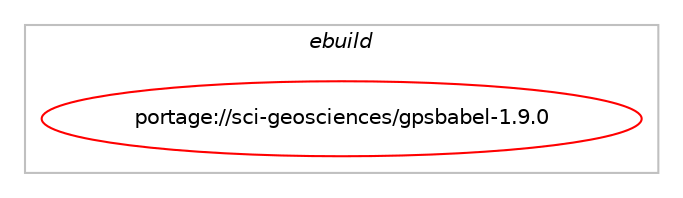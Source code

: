digraph prolog {

# *************
# Graph options
# *************

newrank=true;
concentrate=true;
compound=true;
graph [rankdir=LR,fontname=Helvetica,fontsize=10,ranksep=1.5];#, ranksep=2.5, nodesep=0.2];
edge  [arrowhead=vee];
node  [fontname=Helvetica,fontsize=10];

# **********
# The ebuild
# **********

subgraph cluster_leftcol {
color=gray;
label=<<i>ebuild</i>>;
id [label="portage://sci-geosciences/gpsbabel-1.9.0", color=red, width=4, href="../sci-geosciences/gpsbabel-1.9.0.svg"];
}

# ****************
# The dependencies
# ****************

subgraph cluster_midcol {
color=gray;
label=<<i>dependencies</i>>;
subgraph cluster_compile {
fillcolor="#eeeeee";
style=filled;
label=<<i>compile</i>>;
# *** BEGIN UNKNOWN DEPENDENCY TYPE (TODO) ***
# id -> equal(use_conditional_group(negative,qt6,portage://sci-geosciences/gpsbabel-1.9.0,[package_dependency(portage://sci-geosciences/gpsbabel-1.9.0,install,no,dev-qt,qtcore,none,[,,],[slot(5)],[]),package_dependency(portage://sci-geosciences/gpsbabel-1.9.0,install,no,dev-qt,qtgui,none,[,,],[slot(5)],[]),package_dependency(portage://sci-geosciences/gpsbabel-1.9.0,install,no,dev-qt,qtnetwork,none,[,,],[slot(5)],[]),package_dependency(portage://sci-geosciences/gpsbabel-1.9.0,install,no,dev-qt,qtserialport,none,[,,],[slot(5)],[]),package_dependency(portage://sci-geosciences/gpsbabel-1.9.0,install,no,dev-qt,qtwebchannel,none,[,,],[slot(5)],[]),package_dependency(portage://sci-geosciences/gpsbabel-1.9.0,install,no,dev-qt,qtwebengine,none,[,,],[slot(5)],[use(enable(widgets),none)]),package_dependency(portage://sci-geosciences/gpsbabel-1.9.0,install,no,dev-qt,qtwidgets,none,[,,],[slot(5)],[]),package_dependency(portage://sci-geosciences/gpsbabel-1.9.0,install,no,dev-qt,qtxml,none,[,,],[slot(5)],[])]))
# *** END UNKNOWN DEPENDENCY TYPE (TODO) ***

# *** BEGIN UNKNOWN DEPENDENCY TYPE (TODO) ***
# id -> equal(use_conditional_group(positive,qt6,portage://sci-geosciences/gpsbabel-1.9.0,[package_dependency(portage://sci-geosciences/gpsbabel-1.9.0,install,no,dev-qt,qtbase,none,[,,],[slot(6)],[use(enable(gui),none),use(enable(network),none),use(enable(widgets),none),use(enable(xml),none)]),package_dependency(portage://sci-geosciences/gpsbabel-1.9.0,install,no,dev-qt,qtserialport,none,[,,],[slot(6)],[]),package_dependency(portage://sci-geosciences/gpsbabel-1.9.0,install,no,dev-qt,qtwebchannel,none,[,,],[slot(6)],[]),package_dependency(portage://sci-geosciences/gpsbabel-1.9.0,install,no,dev-qt,qtwebengine,none,[,,],[slot(6)],[use(enable(widgets),none)]),package_dependency(portage://sci-geosciences/gpsbabel-1.9.0,install,no,dev-qt,qt5compat,none,[,,],[slot(6)],[])]))
# *** END UNKNOWN DEPENDENCY TYPE (TODO) ***

# *** BEGIN UNKNOWN DEPENDENCY TYPE (TODO) ***
# id -> equal(package_dependency(portage://sci-geosciences/gpsbabel-1.9.0,install,no,dev-libs,expat,none,[,,],[],[]))
# *** END UNKNOWN DEPENDENCY TYPE (TODO) ***

# *** BEGIN UNKNOWN DEPENDENCY TYPE (TODO) ***
# id -> equal(package_dependency(portage://sci-geosciences/gpsbabel-1.9.0,install,no,sci-libs,shapelib,none,[,,],any_same_slot,[]))
# *** END UNKNOWN DEPENDENCY TYPE (TODO) ***

# *** BEGIN UNKNOWN DEPENDENCY TYPE (TODO) ***
# id -> equal(package_dependency(portage://sci-geosciences/gpsbabel-1.9.0,install,no,sys-libs,zlib,none,[,,],any_same_slot,[use(enable(minizip),none)]))
# *** END UNKNOWN DEPENDENCY TYPE (TODO) ***

# *** BEGIN UNKNOWN DEPENDENCY TYPE (TODO) ***
# id -> equal(package_dependency(portage://sci-geosciences/gpsbabel-1.9.0,install,no,virtual,libusb,none,[,,],[slot(1)],[]))
# *** END UNKNOWN DEPENDENCY TYPE (TODO) ***

}
subgraph cluster_compileandrun {
fillcolor="#eeeeee";
style=filled;
label=<<i>compile and run</i>>;
}
subgraph cluster_run {
fillcolor="#eeeeee";
style=filled;
label=<<i>run</i>>;
# *** BEGIN UNKNOWN DEPENDENCY TYPE (TODO) ***
# id -> equal(use_conditional_group(negative,qt6,portage://sci-geosciences/gpsbabel-1.9.0,[package_dependency(portage://sci-geosciences/gpsbabel-1.9.0,run,no,dev-qt,qtcore,none,[,,],[slot(5)],[]),package_dependency(portage://sci-geosciences/gpsbabel-1.9.0,run,no,dev-qt,qtgui,none,[,,],[slot(5)],[]),package_dependency(portage://sci-geosciences/gpsbabel-1.9.0,run,no,dev-qt,qtnetwork,none,[,,],[slot(5)],[]),package_dependency(portage://sci-geosciences/gpsbabel-1.9.0,run,no,dev-qt,qtserialport,none,[,,],[slot(5)],[]),package_dependency(portage://sci-geosciences/gpsbabel-1.9.0,run,no,dev-qt,qtwebchannel,none,[,,],[slot(5)],[]),package_dependency(portage://sci-geosciences/gpsbabel-1.9.0,run,no,dev-qt,qtwebengine,none,[,,],[slot(5)],[use(enable(widgets),none)]),package_dependency(portage://sci-geosciences/gpsbabel-1.9.0,run,no,dev-qt,qtwidgets,none,[,,],[slot(5)],[]),package_dependency(portage://sci-geosciences/gpsbabel-1.9.0,run,no,dev-qt,qtxml,none,[,,],[slot(5)],[])]))
# *** END UNKNOWN DEPENDENCY TYPE (TODO) ***

# *** BEGIN UNKNOWN DEPENDENCY TYPE (TODO) ***
# id -> equal(use_conditional_group(positive,qt6,portage://sci-geosciences/gpsbabel-1.9.0,[package_dependency(portage://sci-geosciences/gpsbabel-1.9.0,run,no,dev-qt,qtbase,none,[,,],[slot(6)],[use(enable(gui),none),use(enable(network),none),use(enable(widgets),none),use(enable(xml),none)]),package_dependency(portage://sci-geosciences/gpsbabel-1.9.0,run,no,dev-qt,qtserialport,none,[,,],[slot(6)],[]),package_dependency(portage://sci-geosciences/gpsbabel-1.9.0,run,no,dev-qt,qtwebchannel,none,[,,],[slot(6)],[]),package_dependency(portage://sci-geosciences/gpsbabel-1.9.0,run,no,dev-qt,qtwebengine,none,[,,],[slot(6)],[use(enable(widgets),none)]),package_dependency(portage://sci-geosciences/gpsbabel-1.9.0,run,no,dev-qt,qt5compat,none,[,,],[slot(6)],[])]))
# *** END UNKNOWN DEPENDENCY TYPE (TODO) ***

# *** BEGIN UNKNOWN DEPENDENCY TYPE (TODO) ***
# id -> equal(package_dependency(portage://sci-geosciences/gpsbabel-1.9.0,run,no,dev-libs,expat,none,[,,],[],[]))
# *** END UNKNOWN DEPENDENCY TYPE (TODO) ***

# *** BEGIN UNKNOWN DEPENDENCY TYPE (TODO) ***
# id -> equal(package_dependency(portage://sci-geosciences/gpsbabel-1.9.0,run,no,sci-libs,shapelib,none,[,,],any_same_slot,[]))
# *** END UNKNOWN DEPENDENCY TYPE (TODO) ***

# *** BEGIN UNKNOWN DEPENDENCY TYPE (TODO) ***
# id -> equal(package_dependency(portage://sci-geosciences/gpsbabel-1.9.0,run,no,sys-libs,zlib,none,[,,],any_same_slot,[use(enable(minizip),none)]))
# *** END UNKNOWN DEPENDENCY TYPE (TODO) ***

# *** BEGIN UNKNOWN DEPENDENCY TYPE (TODO) ***
# id -> equal(package_dependency(portage://sci-geosciences/gpsbabel-1.9.0,run,no,virtual,libusb,none,[,,],[slot(1)],[]))
# *** END UNKNOWN DEPENDENCY TYPE (TODO) ***

}
}

# **************
# The candidates
# **************

subgraph cluster_choices {
rank=same;
color=gray;
label=<<i>candidates</i>>;

}

}
